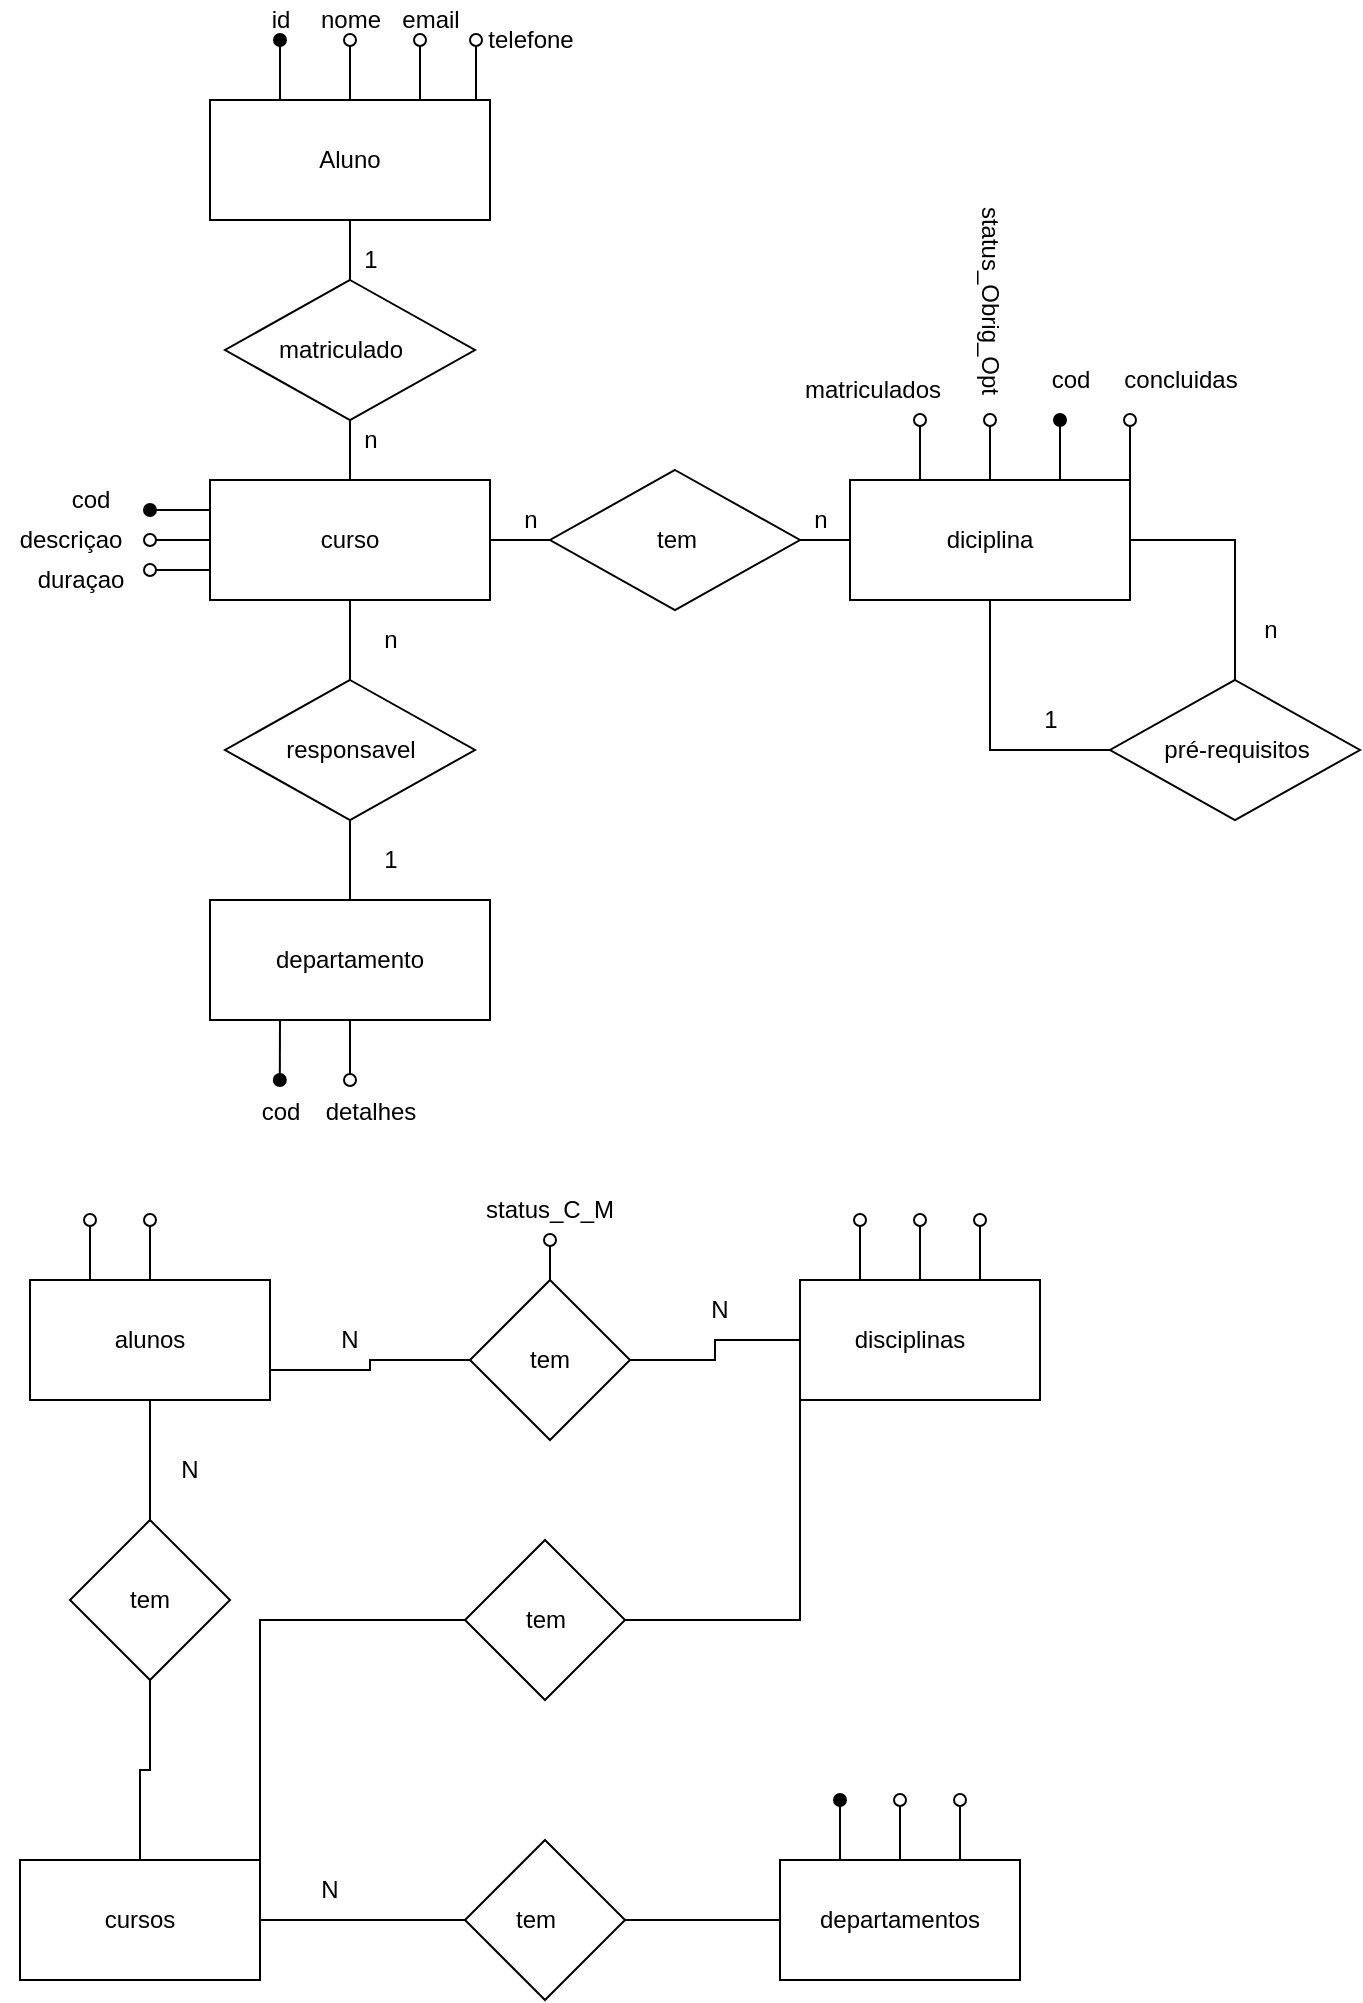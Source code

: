 <mxfile version="17.1.3" type="device"><diagram id="hpFWUNRqMILKc2Pz_h2j" name="Page-1"><mxGraphModel dx="189" dy="1716" grid="1" gridSize="10" guides="1" tooltips="1" connect="1" arrows="1" fold="1" page="1" pageScale="1" pageWidth="827" pageHeight="1169" math="0" shadow="0"><root><mxCell id="0"/><mxCell id="1" parent="0"/><mxCell id="ThWsHS9VLcxhRLuHusqZ-11" style="edgeStyle=orthogonalEdgeStyle;rounded=0;orthogonalLoop=1;jettySize=auto;html=1;exitX=0.75;exitY=0;exitDx=0;exitDy=0;endArrow=oval;endFill=0;" parent="1" source="hlH939pYgTSWvBfCngZU-1" edge="1"><mxGeometry relative="1" as="geometry"><mxPoint x="1055" y="-1130" as="targetPoint"/></mxGeometry></mxCell><mxCell id="ThWsHS9VLcxhRLuHusqZ-12" style="edgeStyle=orthogonalEdgeStyle;rounded=0;orthogonalLoop=1;jettySize=auto;html=1;exitX=0.25;exitY=0;exitDx=0;exitDy=0;endArrow=oval;endFill=1;" parent="1" source="hlH939pYgTSWvBfCngZU-1" edge="1"><mxGeometry relative="1" as="geometry"><mxPoint x="985" y="-1130" as="targetPoint"/></mxGeometry></mxCell><mxCell id="ThWsHS9VLcxhRLuHusqZ-55" style="edgeStyle=orthogonalEdgeStyle;rounded=0;orthogonalLoop=1;jettySize=auto;html=1;exitX=1;exitY=0;exitDx=0;exitDy=0;endArrow=oval;endFill=0;" parent="1" source="hlH939pYgTSWvBfCngZU-1" edge="1"><mxGeometry relative="1" as="geometry"><mxPoint x="1083" y="-1130" as="targetPoint"/></mxGeometry></mxCell><mxCell id="hlH939pYgTSWvBfCngZU-1" value="" style="rounded=0;whiteSpace=wrap;html=1;" parent="1" vertex="1"><mxGeometry x="950" y="-1100" width="140" height="60" as="geometry"/></mxCell><mxCell id="ThWsHS9VLcxhRLuHusqZ-25" style="edgeStyle=orthogonalEdgeStyle;rounded=0;orthogonalLoop=1;jettySize=auto;html=1;exitX=1;exitY=0.5;exitDx=0;exitDy=0;entryX=0;entryY=0.5;entryDx=0;entryDy=0;endArrow=none;endFill=0;" parent="1" source="ThWsHS9VLcxhRLuHusqZ-1" target="ThWsHS9VLcxhRLuHusqZ-20" edge="1"><mxGeometry relative="1" as="geometry"/></mxCell><mxCell id="ThWsHS9VLcxhRLuHusqZ-57" style="edgeStyle=orthogonalEdgeStyle;rounded=0;orthogonalLoop=1;jettySize=auto;html=1;exitX=0;exitY=0.25;exitDx=0;exitDy=0;endArrow=oval;endFill=1;" parent="1" source="ThWsHS9VLcxhRLuHusqZ-1" edge="1"><mxGeometry relative="1" as="geometry"><mxPoint x="920" y="-895" as="targetPoint"/></mxGeometry></mxCell><mxCell id="ThWsHS9VLcxhRLuHusqZ-58" style="edgeStyle=orthogonalEdgeStyle;rounded=0;orthogonalLoop=1;jettySize=auto;html=1;exitX=0;exitY=0.5;exitDx=0;exitDy=0;endArrow=oval;endFill=0;" parent="1" source="ThWsHS9VLcxhRLuHusqZ-1" edge="1"><mxGeometry relative="1" as="geometry"><mxPoint x="920" y="-880" as="targetPoint"/></mxGeometry></mxCell><mxCell id="ThWsHS9VLcxhRLuHusqZ-59" style="edgeStyle=orthogonalEdgeStyle;rounded=0;orthogonalLoop=1;jettySize=auto;html=1;exitX=0;exitY=0.75;exitDx=0;exitDy=0;endArrow=oval;endFill=0;" parent="1" source="ThWsHS9VLcxhRLuHusqZ-1" edge="1"><mxGeometry relative="1" as="geometry"><mxPoint x="920" y="-865" as="targetPoint"/></mxGeometry></mxCell><mxCell id="ThWsHS9VLcxhRLuHusqZ-1" value="" style="rounded=0;whiteSpace=wrap;html=1;" parent="1" vertex="1"><mxGeometry x="950" y="-910" width="140" height="60" as="geometry"/></mxCell><mxCell id="ThWsHS9VLcxhRLuHusqZ-14" style="edgeStyle=orthogonalEdgeStyle;rounded=0;orthogonalLoop=1;jettySize=auto;html=1;exitX=0.25;exitY=1;exitDx=0;exitDy=0;endArrow=oval;endFill=1;" parent="1" source="ThWsHS9VLcxhRLuHusqZ-2" edge="1"><mxGeometry relative="1" as="geometry"><mxPoint x="984.905" y="-610" as="targetPoint"/></mxGeometry></mxCell><mxCell id="ThWsHS9VLcxhRLuHusqZ-28" style="edgeStyle=orthogonalEdgeStyle;rounded=0;orthogonalLoop=1;jettySize=auto;html=1;exitX=0.5;exitY=0;exitDx=0;exitDy=0;entryX=0.5;entryY=1;entryDx=0;entryDy=0;endArrow=none;endFill=0;" parent="1" source="ThWsHS9VLcxhRLuHusqZ-2" target="ThWsHS9VLcxhRLuHusqZ-21" edge="1"><mxGeometry relative="1" as="geometry"/></mxCell><mxCell id="ThWsHS9VLcxhRLuHusqZ-40" style="edgeStyle=orthogonalEdgeStyle;rounded=0;orthogonalLoop=1;jettySize=auto;html=1;exitX=0.5;exitY=1;exitDx=0;exitDy=0;endArrow=oval;endFill=0;" parent="1" source="ThWsHS9VLcxhRLuHusqZ-2" edge="1"><mxGeometry relative="1" as="geometry"><mxPoint x="1020" y="-610" as="targetPoint"/></mxGeometry></mxCell><mxCell id="ThWsHS9VLcxhRLuHusqZ-2" value="" style="rounded=0;whiteSpace=wrap;html=1;" parent="1" vertex="1"><mxGeometry x="950" y="-700" width="140" height="60" as="geometry"/></mxCell><mxCell id="ThWsHS9VLcxhRLuHusqZ-38" style="edgeStyle=orthogonalEdgeStyle;rounded=0;orthogonalLoop=1;jettySize=auto;html=1;exitX=0.5;exitY=1;exitDx=0;exitDy=0;entryX=0;entryY=0.5;entryDx=0;entryDy=0;endArrow=none;endFill=0;" parent="1" source="ThWsHS9VLcxhRLuHusqZ-3" target="ThWsHS9VLcxhRLuHusqZ-36" edge="1"><mxGeometry relative="1" as="geometry"/></mxCell><mxCell id="ThWsHS9VLcxhRLuHusqZ-43" style="edgeStyle=orthogonalEdgeStyle;rounded=0;orthogonalLoop=1;jettySize=auto;html=1;exitX=0.25;exitY=0;exitDx=0;exitDy=0;endArrow=oval;endFill=0;" parent="1" source="ThWsHS9VLcxhRLuHusqZ-3" edge="1"><mxGeometry relative="1" as="geometry"><mxPoint x="1305" y="-940" as="targetPoint"/></mxGeometry></mxCell><mxCell id="ThWsHS9VLcxhRLuHusqZ-61" style="edgeStyle=orthogonalEdgeStyle;rounded=0;orthogonalLoop=1;jettySize=auto;html=1;exitX=0.75;exitY=0;exitDx=0;exitDy=0;endArrow=oval;endFill=1;" parent="1" source="ThWsHS9VLcxhRLuHusqZ-3" edge="1"><mxGeometry relative="1" as="geometry"><mxPoint x="1375" y="-940" as="targetPoint"/></mxGeometry></mxCell><mxCell id="ThWsHS9VLcxhRLuHusqZ-66" style="edgeStyle=orthogonalEdgeStyle;rounded=0;orthogonalLoop=1;jettySize=auto;html=1;exitX=1;exitY=0;exitDx=0;exitDy=0;endArrow=oval;endFill=0;" parent="1" source="ThWsHS9VLcxhRLuHusqZ-3" edge="1"><mxGeometry relative="1" as="geometry"><mxPoint x="1410" y="-940" as="targetPoint"/></mxGeometry></mxCell><mxCell id="ThWsHS9VLcxhRLuHusqZ-3" value="" style="rounded=0;whiteSpace=wrap;html=1;" parent="1" vertex="1"><mxGeometry x="1270" y="-910" width="140" height="60" as="geometry"/></mxCell><mxCell id="ThWsHS9VLcxhRLuHusqZ-4" value="Aluno" style="text;html=1;strokeColor=none;fillColor=none;align=center;verticalAlign=middle;whiteSpace=wrap;rounded=0;" parent="1" vertex="1"><mxGeometry x="990" y="-1085" width="60" height="30" as="geometry"/></mxCell><mxCell id="ThWsHS9VLcxhRLuHusqZ-5" value="curso" style="text;html=1;strokeColor=none;fillColor=none;align=center;verticalAlign=middle;whiteSpace=wrap;rounded=0;" parent="1" vertex="1"><mxGeometry x="990" y="-895" width="60" height="30" as="geometry"/></mxCell><mxCell id="ThWsHS9VLcxhRLuHusqZ-6" value="diciplina" style="text;html=1;strokeColor=none;fillColor=none;align=center;verticalAlign=middle;whiteSpace=wrap;rounded=0;" parent="1" vertex="1"><mxGeometry x="1310" y="-895" width="60" height="30" as="geometry"/></mxCell><mxCell id="ThWsHS9VLcxhRLuHusqZ-7" value="departamento" style="text;html=1;strokeColor=none;fillColor=none;align=center;verticalAlign=middle;whiteSpace=wrap;rounded=0;" parent="1" vertex="1"><mxGeometry x="990" y="-685" width="60" height="30" as="geometry"/></mxCell><mxCell id="ThWsHS9VLcxhRLuHusqZ-13" style="edgeStyle=orthogonalEdgeStyle;rounded=0;orthogonalLoop=1;jettySize=auto;html=1;endArrow=oval;endFill=0;" parent="1" source="hlH939pYgTSWvBfCngZU-1" edge="1"><mxGeometry relative="1" as="geometry"><mxPoint x="1020" y="-1130" as="targetPoint"/><mxPoint x="1065" y="-1090" as="sourcePoint"/><Array as="points"/></mxGeometry></mxCell><mxCell id="ThWsHS9VLcxhRLuHusqZ-16" value="cod" style="text;html=1;align=center;verticalAlign=middle;resizable=0;points=[];autosize=1;strokeColor=none;fillColor=none;" parent="1" vertex="1"><mxGeometry x="970" y="-604" width="30" height="20" as="geometry"/></mxCell><mxCell id="ThWsHS9VLcxhRLuHusqZ-17" value="id" style="text;html=1;align=center;verticalAlign=middle;resizable=0;points=[];autosize=1;strokeColor=none;fillColor=none;" parent="1" vertex="1"><mxGeometry x="970" y="-1150" width="30" height="20" as="geometry"/></mxCell><mxCell id="ThWsHS9VLcxhRLuHusqZ-18" value="nome" style="text;html=1;align=center;verticalAlign=middle;resizable=0;points=[];autosize=1;strokeColor=none;fillColor=none;" parent="1" vertex="1"><mxGeometry x="995" y="-1150" width="50" height="20" as="geometry"/></mxCell><mxCell id="ThWsHS9VLcxhRLuHusqZ-23" style="edgeStyle=orthogonalEdgeStyle;rounded=0;orthogonalLoop=1;jettySize=auto;html=1;exitX=0.5;exitY=0;exitDx=0;exitDy=0;entryX=0.5;entryY=1;entryDx=0;entryDy=0;endArrow=none;endFill=0;" parent="1" source="ThWsHS9VLcxhRLuHusqZ-19" target="hlH939pYgTSWvBfCngZU-1" edge="1"><mxGeometry relative="1" as="geometry"/></mxCell><mxCell id="ThWsHS9VLcxhRLuHusqZ-24" style="edgeStyle=orthogonalEdgeStyle;rounded=0;orthogonalLoop=1;jettySize=auto;html=1;exitX=0.5;exitY=1;exitDx=0;exitDy=0;entryX=0.5;entryY=0;entryDx=0;entryDy=0;endArrow=none;endFill=0;" parent="1" source="ThWsHS9VLcxhRLuHusqZ-19" target="ThWsHS9VLcxhRLuHusqZ-1" edge="1"><mxGeometry relative="1" as="geometry"/></mxCell><mxCell id="ThWsHS9VLcxhRLuHusqZ-19" value="" style="rhombus;whiteSpace=wrap;html=1;" parent="1" vertex="1"><mxGeometry x="957.5" y="-1010" width="125" height="70" as="geometry"/></mxCell><mxCell id="ThWsHS9VLcxhRLuHusqZ-26" style="edgeStyle=orthogonalEdgeStyle;rounded=0;orthogonalLoop=1;jettySize=auto;html=1;exitX=1;exitY=0.5;exitDx=0;exitDy=0;entryX=0;entryY=0.5;entryDx=0;entryDy=0;endArrow=none;endFill=0;" parent="1" source="ThWsHS9VLcxhRLuHusqZ-20" target="ThWsHS9VLcxhRLuHusqZ-3" edge="1"><mxGeometry relative="1" as="geometry"/></mxCell><mxCell id="ThWsHS9VLcxhRLuHusqZ-20" value="" style="rhombus;whiteSpace=wrap;html=1;" parent="1" vertex="1"><mxGeometry x="1120" y="-915" width="125" height="70" as="geometry"/></mxCell><mxCell id="ThWsHS9VLcxhRLuHusqZ-27" style="edgeStyle=orthogonalEdgeStyle;rounded=0;orthogonalLoop=1;jettySize=auto;html=1;exitX=0.5;exitY=0;exitDx=0;exitDy=0;entryX=0.5;entryY=1;entryDx=0;entryDy=0;endArrow=none;endFill=0;" parent="1" source="ThWsHS9VLcxhRLuHusqZ-21" target="ThWsHS9VLcxhRLuHusqZ-1" edge="1"><mxGeometry relative="1" as="geometry"/></mxCell><mxCell id="ThWsHS9VLcxhRLuHusqZ-21" value="" style="rhombus;whiteSpace=wrap;html=1;" parent="1" vertex="1"><mxGeometry x="957.5" y="-810" width="125" height="70" as="geometry"/></mxCell><mxCell id="ThWsHS9VLcxhRLuHusqZ-29" style="edgeStyle=orthogonalEdgeStyle;rounded=0;orthogonalLoop=1;jettySize=auto;html=1;exitX=0.5;exitY=0;exitDx=0;exitDy=0;endArrow=oval;endFill=0;" parent="1" source="ThWsHS9VLcxhRLuHusqZ-3" edge="1"><mxGeometry relative="1" as="geometry"><mxPoint x="1340" y="-940" as="targetPoint"/><mxPoint x="1065" y="-1090" as="sourcePoint"/></mxGeometry></mxCell><mxCell id="ThWsHS9VLcxhRLuHusqZ-30" value="status_Obrig_Opt" style="text;html=1;align=center;verticalAlign=middle;resizable=0;points=[];autosize=1;strokeColor=none;fillColor=none;rotation=90;" parent="1" vertex="1"><mxGeometry x="1285" y="-1010" width="110" height="20" as="geometry"/></mxCell><mxCell id="ThWsHS9VLcxhRLuHusqZ-31" value="matriculado" style="text;html=1;align=center;verticalAlign=middle;resizable=0;points=[];autosize=1;strokeColor=none;fillColor=none;" parent="1" vertex="1"><mxGeometry x="975" y="-985" width="80" height="20" as="geometry"/></mxCell><mxCell id="ThWsHS9VLcxhRLuHusqZ-32" value="tem" style="text;html=1;align=center;verticalAlign=middle;resizable=0;points=[];autosize=1;strokeColor=none;fillColor=none;" parent="1" vertex="1"><mxGeometry x="1162.5" y="-890" width="40" height="20" as="geometry"/></mxCell><mxCell id="ThWsHS9VLcxhRLuHusqZ-33" value="responsavel" style="text;html=1;align=center;verticalAlign=middle;resizable=0;points=[];autosize=1;strokeColor=none;fillColor=none;" parent="1" vertex="1"><mxGeometry x="980" y="-785" width="80" height="20" as="geometry"/></mxCell><mxCell id="ThWsHS9VLcxhRLuHusqZ-37" style="edgeStyle=orthogonalEdgeStyle;rounded=0;orthogonalLoop=1;jettySize=auto;html=1;exitX=0.5;exitY=0;exitDx=0;exitDy=0;entryX=1;entryY=0.5;entryDx=0;entryDy=0;endArrow=none;endFill=0;" parent="1" source="ThWsHS9VLcxhRLuHusqZ-36" target="ThWsHS9VLcxhRLuHusqZ-3" edge="1"><mxGeometry relative="1" as="geometry"/></mxCell><mxCell id="ThWsHS9VLcxhRLuHusqZ-36" value="" style="rhombus;whiteSpace=wrap;html=1;" parent="1" vertex="1"><mxGeometry x="1400" y="-810" width="125" height="70" as="geometry"/></mxCell><mxCell id="ThWsHS9VLcxhRLuHusqZ-39" value="pré-requisitos" style="text;html=1;align=center;verticalAlign=middle;resizable=0;points=[];autosize=1;strokeColor=none;fillColor=none;" parent="1" vertex="1"><mxGeometry x="1417.5" y="-785" width="90" height="20" as="geometry"/></mxCell><mxCell id="ThWsHS9VLcxhRLuHusqZ-41" value="1" style="text;html=1;align=center;verticalAlign=middle;resizable=0;points=[];autosize=1;strokeColor=none;fillColor=none;" parent="1" vertex="1"><mxGeometry x="1360" y="-800" width="20" height="20" as="geometry"/></mxCell><mxCell id="ThWsHS9VLcxhRLuHusqZ-42" value="n" style="text;html=1;align=center;verticalAlign=middle;resizable=0;points=[];autosize=1;strokeColor=none;fillColor=none;" parent="1" vertex="1"><mxGeometry x="1470" y="-845" width="20" height="20" as="geometry"/></mxCell><mxCell id="ThWsHS9VLcxhRLuHusqZ-44" value="matriculados" style="text;html=1;align=center;verticalAlign=middle;resizable=0;points=[];autosize=1;strokeColor=none;fillColor=none;" parent="1" vertex="1"><mxGeometry x="1241" y="-965" width="80" height="20" as="geometry"/></mxCell><mxCell id="ThWsHS9VLcxhRLuHusqZ-45" value="n" style="text;html=1;align=center;verticalAlign=middle;resizable=0;points=[];autosize=1;strokeColor=none;fillColor=none;" parent="1" vertex="1"><mxGeometry x="1100" y="-900" width="20" height="20" as="geometry"/></mxCell><mxCell id="ThWsHS9VLcxhRLuHusqZ-46" value="n" style="text;html=1;align=center;verticalAlign=middle;resizable=0;points=[];autosize=1;strokeColor=none;fillColor=none;" parent="1" vertex="1"><mxGeometry x="1245" y="-900" width="20" height="20" as="geometry"/></mxCell><mxCell id="ThWsHS9VLcxhRLuHusqZ-47" value="detalhes" style="text;html=1;align=center;verticalAlign=middle;resizable=0;points=[];autosize=1;strokeColor=none;fillColor=none;" parent="1" vertex="1"><mxGeometry x="1000" y="-604" width="60" height="20" as="geometry"/></mxCell><mxCell id="ThWsHS9VLcxhRLuHusqZ-48" value="n" style="text;html=1;align=center;verticalAlign=middle;resizable=0;points=[];autosize=1;strokeColor=none;fillColor=none;" parent="1" vertex="1"><mxGeometry x="1030" y="-840" width="20" height="20" as="geometry"/></mxCell><mxCell id="ThWsHS9VLcxhRLuHusqZ-49" value="1" style="text;html=1;align=center;verticalAlign=middle;resizable=0;points=[];autosize=1;strokeColor=none;fillColor=none;" parent="1" vertex="1"><mxGeometry x="1030" y="-730" width="20" height="20" as="geometry"/></mxCell><mxCell id="ThWsHS9VLcxhRLuHusqZ-50" value="1" style="text;html=1;align=center;verticalAlign=middle;resizable=0;points=[];autosize=1;strokeColor=none;fillColor=none;" parent="1" vertex="1"><mxGeometry x="1020" y="-1030" width="20" height="20" as="geometry"/></mxCell><mxCell id="ThWsHS9VLcxhRLuHusqZ-51" value="n" style="text;html=1;align=center;verticalAlign=middle;resizable=0;points=[];autosize=1;strokeColor=none;fillColor=none;" parent="1" vertex="1"><mxGeometry x="1020" y="-940" width="20" height="20" as="geometry"/></mxCell><mxCell id="ThWsHS9VLcxhRLuHusqZ-52" value="email" style="text;html=1;align=center;verticalAlign=middle;resizable=0;points=[];autosize=1;strokeColor=none;fillColor=none;" parent="1" vertex="1"><mxGeometry x="1040" y="-1150" width="40" height="20" as="geometry"/></mxCell><mxCell id="ThWsHS9VLcxhRLuHusqZ-56" value="telefone" style="text;html=1;align=center;verticalAlign=middle;resizable=0;points=[];autosize=1;strokeColor=none;fillColor=none;" parent="1" vertex="1"><mxGeometry x="1080" y="-1140" width="60" height="20" as="geometry"/></mxCell><mxCell id="ThWsHS9VLcxhRLuHusqZ-60" value="cod" style="text;html=1;align=center;verticalAlign=middle;resizable=0;points=[];autosize=1;strokeColor=none;fillColor=none;" parent="1" vertex="1"><mxGeometry x="875" y="-910" width="30" height="20" as="geometry"/></mxCell><mxCell id="ThWsHS9VLcxhRLuHusqZ-62" value="cod" style="text;html=1;align=center;verticalAlign=middle;resizable=0;points=[];autosize=1;strokeColor=none;fillColor=none;" parent="1" vertex="1"><mxGeometry x="1365" y="-970" width="30" height="20" as="geometry"/></mxCell><mxCell id="ThWsHS9VLcxhRLuHusqZ-63" value="descriçao" style="text;html=1;align=center;verticalAlign=middle;resizable=0;points=[];autosize=1;strokeColor=none;fillColor=none;" parent="1" vertex="1"><mxGeometry x="845" y="-890" width="70" height="20" as="geometry"/></mxCell><mxCell id="ThWsHS9VLcxhRLuHusqZ-64" value="duraçao" style="text;html=1;align=center;verticalAlign=middle;resizable=0;points=[];autosize=1;strokeColor=none;fillColor=none;" parent="1" vertex="1"><mxGeometry x="855" y="-870" width="60" height="20" as="geometry"/></mxCell><mxCell id="ThWsHS9VLcxhRLuHusqZ-67" value="concluidas" style="text;html=1;align=center;verticalAlign=middle;resizable=0;points=[];autosize=1;strokeColor=none;fillColor=none;" parent="1" vertex="1"><mxGeometry x="1400" y="-970" width="70" height="20" as="geometry"/></mxCell><mxCell id="Y91TV0MABfQ9as2cL7HY-4" style="edgeStyle=orthogonalEdgeStyle;rounded=0;orthogonalLoop=1;jettySize=auto;html=1;exitX=1;exitY=0.75;exitDx=0;exitDy=0;entryX=0;entryY=0.5;entryDx=0;entryDy=0;endArrow=none;endFill=0;" edge="1" parent="1" source="Y91TV0MABfQ9as2cL7HY-1" target="Y91TV0MABfQ9as2cL7HY-3"><mxGeometry relative="1" as="geometry"/></mxCell><mxCell id="Y91TV0MABfQ9as2cL7HY-32" style="edgeStyle=orthogonalEdgeStyle;rounded=0;orthogonalLoop=1;jettySize=auto;html=1;exitX=0.25;exitY=0;exitDx=0;exitDy=0;endArrow=oval;endFill=0;" edge="1" parent="1" source="Y91TV0MABfQ9as2cL7HY-1"><mxGeometry relative="1" as="geometry"><mxPoint x="890" y="-540" as="targetPoint"/></mxGeometry></mxCell><mxCell id="Y91TV0MABfQ9as2cL7HY-33" style="edgeStyle=orthogonalEdgeStyle;rounded=0;orthogonalLoop=1;jettySize=auto;html=1;exitX=0.5;exitY=0;exitDx=0;exitDy=0;endArrow=oval;endFill=0;" edge="1" parent="1" source="Y91TV0MABfQ9as2cL7HY-1"><mxGeometry relative="1" as="geometry"><mxPoint x="920" y="-540" as="targetPoint"/></mxGeometry></mxCell><mxCell id="Y91TV0MABfQ9as2cL7HY-1" value="" style="rounded=0;whiteSpace=wrap;html=1;" vertex="1" parent="1"><mxGeometry x="860" y="-510" width="120" height="60" as="geometry"/></mxCell><mxCell id="Y91TV0MABfQ9as2cL7HY-29" style="edgeStyle=orthogonalEdgeStyle;rounded=0;orthogonalLoop=1;jettySize=auto;html=1;exitX=0.25;exitY=0;exitDx=0;exitDy=0;endArrow=oval;endFill=0;" edge="1" parent="1" source="Y91TV0MABfQ9as2cL7HY-2"><mxGeometry relative="1" as="geometry"><mxPoint x="1275" y="-540" as="targetPoint"/></mxGeometry></mxCell><mxCell id="Y91TV0MABfQ9as2cL7HY-30" style="edgeStyle=orthogonalEdgeStyle;rounded=0;orthogonalLoop=1;jettySize=auto;html=1;exitX=0.5;exitY=0;exitDx=0;exitDy=0;endArrow=oval;endFill=0;" edge="1" parent="1" source="Y91TV0MABfQ9as2cL7HY-2"><mxGeometry relative="1" as="geometry"><mxPoint x="1305" y="-540" as="targetPoint"/></mxGeometry></mxCell><mxCell id="Y91TV0MABfQ9as2cL7HY-31" style="edgeStyle=orthogonalEdgeStyle;rounded=0;orthogonalLoop=1;jettySize=auto;html=1;exitX=0.75;exitY=0;exitDx=0;exitDy=0;endArrow=oval;endFill=0;" edge="1" parent="1" source="Y91TV0MABfQ9as2cL7HY-2"><mxGeometry relative="1" as="geometry"><mxPoint x="1335" y="-540" as="targetPoint"/></mxGeometry></mxCell><mxCell id="Y91TV0MABfQ9as2cL7HY-2" value="" style="rounded=0;whiteSpace=wrap;html=1;" vertex="1" parent="1"><mxGeometry x="1245" y="-510" width="120" height="60" as="geometry"/></mxCell><mxCell id="Y91TV0MABfQ9as2cL7HY-5" style="edgeStyle=orthogonalEdgeStyle;rounded=0;orthogonalLoop=1;jettySize=auto;html=1;exitX=1;exitY=0.5;exitDx=0;exitDy=0;entryX=0;entryY=0.5;entryDx=0;entryDy=0;endArrow=none;endFill=0;" edge="1" parent="1" source="Y91TV0MABfQ9as2cL7HY-3" target="Y91TV0MABfQ9as2cL7HY-2"><mxGeometry relative="1" as="geometry"/></mxCell><mxCell id="Y91TV0MABfQ9as2cL7HY-13" style="edgeStyle=orthogonalEdgeStyle;rounded=0;orthogonalLoop=1;jettySize=auto;html=1;exitX=0.5;exitY=0;exitDx=0;exitDy=0;endArrow=oval;endFill=0;" edge="1" parent="1" source="Y91TV0MABfQ9as2cL7HY-3"><mxGeometry relative="1" as="geometry"><mxPoint x="1120" y="-530" as="targetPoint"/></mxGeometry></mxCell><mxCell id="Y91TV0MABfQ9as2cL7HY-3" value="" style="rhombus;whiteSpace=wrap;html=1;" vertex="1" parent="1"><mxGeometry x="1080" y="-510" width="80" height="80" as="geometry"/></mxCell><mxCell id="Y91TV0MABfQ9as2cL7HY-6" value="alunos" style="text;html=1;strokeColor=none;fillColor=none;align=center;verticalAlign=middle;whiteSpace=wrap;rounded=0;" vertex="1" parent="1"><mxGeometry x="890" y="-495" width="60" height="30" as="geometry"/></mxCell><mxCell id="Y91TV0MABfQ9as2cL7HY-7" value="disciplinas" style="text;html=1;strokeColor=none;fillColor=none;align=center;verticalAlign=middle;whiteSpace=wrap;rounded=0;" vertex="1" parent="1"><mxGeometry x="1270" y="-495" width="60" height="30" as="geometry"/></mxCell><mxCell id="Y91TV0MABfQ9as2cL7HY-17" style="edgeStyle=orthogonalEdgeStyle;rounded=0;orthogonalLoop=1;jettySize=auto;html=1;exitX=0.5;exitY=0;exitDx=0;exitDy=0;entryX=0.5;entryY=1;entryDx=0;entryDy=0;endArrow=none;endFill=0;" edge="1" parent="1" source="Y91TV0MABfQ9as2cL7HY-8" target="Y91TV0MABfQ9as2cL7HY-1"><mxGeometry relative="1" as="geometry"/></mxCell><mxCell id="Y91TV0MABfQ9as2cL7HY-8" value="" style="rhombus;whiteSpace=wrap;html=1;" vertex="1" parent="1"><mxGeometry x="880" y="-390" width="80" height="80" as="geometry"/></mxCell><mxCell id="Y91TV0MABfQ9as2cL7HY-12" value="tem" style="text;html=1;strokeColor=none;fillColor=none;align=center;verticalAlign=middle;whiteSpace=wrap;rounded=0;" vertex="1" parent="1"><mxGeometry x="1090" y="-485" width="60" height="30" as="geometry"/></mxCell><mxCell id="Y91TV0MABfQ9as2cL7HY-14" value="status_C_M" style="text;html=1;strokeColor=none;fillColor=none;align=center;verticalAlign=middle;whiteSpace=wrap;rounded=0;" vertex="1" parent="1"><mxGeometry x="1090" y="-560" width="60" height="30" as="geometry"/></mxCell><mxCell id="Y91TV0MABfQ9as2cL7HY-18" style="edgeStyle=orthogonalEdgeStyle;rounded=0;orthogonalLoop=1;jettySize=auto;html=1;exitX=0.5;exitY=0;exitDx=0;exitDy=0;entryX=0.5;entryY=1;entryDx=0;entryDy=0;endArrow=none;endFill=0;" edge="1" parent="1" source="Y91TV0MABfQ9as2cL7HY-16" target="Y91TV0MABfQ9as2cL7HY-8"><mxGeometry relative="1" as="geometry"><mxPoint x="915" y="-260" as="targetPoint"/></mxGeometry></mxCell><mxCell id="Y91TV0MABfQ9as2cL7HY-36" style="edgeStyle=orthogonalEdgeStyle;rounded=0;orthogonalLoop=1;jettySize=auto;html=1;exitX=1;exitY=0;exitDx=0;exitDy=0;entryX=0;entryY=0.5;entryDx=0;entryDy=0;endArrow=none;endFill=0;" edge="1" parent="1" source="Y91TV0MABfQ9as2cL7HY-16" target="Y91TV0MABfQ9as2cL7HY-35"><mxGeometry relative="1" as="geometry"/></mxCell><mxCell id="Y91TV0MABfQ9as2cL7HY-16" value="" style="rounded=0;whiteSpace=wrap;html=1;" vertex="1" parent="1"><mxGeometry x="855" y="-220" width="120" height="60" as="geometry"/></mxCell><mxCell id="Y91TV0MABfQ9as2cL7HY-26" style="edgeStyle=orthogonalEdgeStyle;rounded=0;orthogonalLoop=1;jettySize=auto;html=1;exitX=0.25;exitY=0;exitDx=0;exitDy=0;endArrow=oval;endFill=1;" edge="1" parent="1" source="Y91TV0MABfQ9as2cL7HY-19"><mxGeometry relative="1" as="geometry"><mxPoint x="1265" y="-250" as="targetPoint"/></mxGeometry></mxCell><mxCell id="Y91TV0MABfQ9as2cL7HY-27" style="edgeStyle=orthogonalEdgeStyle;rounded=0;orthogonalLoop=1;jettySize=auto;html=1;exitX=0.5;exitY=0;exitDx=0;exitDy=0;endArrow=oval;endFill=0;" edge="1" parent="1" source="Y91TV0MABfQ9as2cL7HY-19"><mxGeometry relative="1" as="geometry"><mxPoint x="1295" y="-250" as="targetPoint"/></mxGeometry></mxCell><mxCell id="Y91TV0MABfQ9as2cL7HY-28" style="edgeStyle=orthogonalEdgeStyle;rounded=0;orthogonalLoop=1;jettySize=auto;html=1;exitX=0.75;exitY=0;exitDx=0;exitDy=0;endArrow=oval;endFill=0;" edge="1" parent="1" source="Y91TV0MABfQ9as2cL7HY-19"><mxGeometry relative="1" as="geometry"><mxPoint x="1325" y="-250" as="targetPoint"/></mxGeometry></mxCell><mxCell id="Y91TV0MABfQ9as2cL7HY-19" value="" style="rounded=0;whiteSpace=wrap;html=1;" vertex="1" parent="1"><mxGeometry x="1235" y="-220" width="120" height="60" as="geometry"/></mxCell><mxCell id="Y91TV0MABfQ9as2cL7HY-20" value="departamentos&lt;br&gt;" style="text;html=1;strokeColor=none;fillColor=none;align=center;verticalAlign=middle;whiteSpace=wrap;rounded=0;" vertex="1" parent="1"><mxGeometry x="1265" y="-205" width="60" height="30" as="geometry"/></mxCell><mxCell id="Y91TV0MABfQ9as2cL7HY-21" value="cursos" style="text;html=1;strokeColor=none;fillColor=none;align=center;verticalAlign=middle;whiteSpace=wrap;rounded=0;" vertex="1" parent="1"><mxGeometry x="885" y="-205" width="60" height="30" as="geometry"/></mxCell><mxCell id="Y91TV0MABfQ9as2cL7HY-22" value="tem&lt;br&gt;" style="text;html=1;strokeColor=none;fillColor=none;align=center;verticalAlign=middle;whiteSpace=wrap;rounded=0;" vertex="1" parent="1"><mxGeometry x="890" y="-365" width="60" height="30" as="geometry"/></mxCell><mxCell id="Y91TV0MABfQ9as2cL7HY-24" style="edgeStyle=orthogonalEdgeStyle;rounded=0;orthogonalLoop=1;jettySize=auto;html=1;exitX=0;exitY=0.5;exitDx=0;exitDy=0;entryX=1;entryY=0.5;entryDx=0;entryDy=0;endArrow=none;endFill=0;" edge="1" parent="1" source="Y91TV0MABfQ9as2cL7HY-23" target="Y91TV0MABfQ9as2cL7HY-16"><mxGeometry relative="1" as="geometry"/></mxCell><mxCell id="Y91TV0MABfQ9as2cL7HY-25" style="edgeStyle=orthogonalEdgeStyle;rounded=0;orthogonalLoop=1;jettySize=auto;html=1;exitX=1;exitY=0.5;exitDx=0;exitDy=0;entryX=0;entryY=0.5;entryDx=0;entryDy=0;endArrow=none;endFill=0;" edge="1" parent="1" source="Y91TV0MABfQ9as2cL7HY-23" target="Y91TV0MABfQ9as2cL7HY-19"><mxGeometry relative="1" as="geometry"/></mxCell><mxCell id="Y91TV0MABfQ9as2cL7HY-23" value="" style="rhombus;whiteSpace=wrap;html=1;" vertex="1" parent="1"><mxGeometry x="1077.5" y="-230" width="80" height="80" as="geometry"/></mxCell><mxCell id="Y91TV0MABfQ9as2cL7HY-37" style="edgeStyle=orthogonalEdgeStyle;rounded=0;orthogonalLoop=1;jettySize=auto;html=1;exitX=1;exitY=0.5;exitDx=0;exitDy=0;entryX=0;entryY=1;entryDx=0;entryDy=0;endArrow=none;endFill=0;" edge="1" parent="1" source="Y91TV0MABfQ9as2cL7HY-35" target="Y91TV0MABfQ9as2cL7HY-2"><mxGeometry relative="1" as="geometry"/></mxCell><mxCell id="Y91TV0MABfQ9as2cL7HY-35" value="" style="rhombus;whiteSpace=wrap;html=1;" vertex="1" parent="1"><mxGeometry x="1077.5" y="-380" width="80" height="80" as="geometry"/></mxCell><mxCell id="Y91TV0MABfQ9as2cL7HY-38" value="N" style="text;html=1;strokeColor=none;fillColor=none;align=center;verticalAlign=middle;whiteSpace=wrap;rounded=0;" vertex="1" parent="1"><mxGeometry x="910" y="-430" width="60" height="30" as="geometry"/></mxCell><mxCell id="Y91TV0MABfQ9as2cL7HY-39" value="N" style="text;html=1;strokeColor=none;fillColor=none;align=center;verticalAlign=middle;whiteSpace=wrap;rounded=0;" vertex="1" parent="1"><mxGeometry x="990" y="-495" width="60" height="30" as="geometry"/></mxCell><mxCell id="Y91TV0MABfQ9as2cL7HY-40" value="N" style="text;html=1;strokeColor=none;fillColor=none;align=center;verticalAlign=middle;whiteSpace=wrap;rounded=0;" vertex="1" parent="1"><mxGeometry x="1175" y="-510" width="60" height="30" as="geometry"/></mxCell><mxCell id="Y91TV0MABfQ9as2cL7HY-41" value="N" style="text;html=1;strokeColor=none;fillColor=none;align=center;verticalAlign=middle;whiteSpace=wrap;rounded=0;" vertex="1" parent="1"><mxGeometry x="980" y="-220" width="60" height="30" as="geometry"/></mxCell><mxCell id="Y91TV0MABfQ9as2cL7HY-42" value="tem" style="text;html=1;strokeColor=none;fillColor=none;align=center;verticalAlign=middle;whiteSpace=wrap;rounded=0;" vertex="1" parent="1"><mxGeometry x="1087.5" y="-355" width="60" height="30" as="geometry"/></mxCell><mxCell id="Y91TV0MABfQ9as2cL7HY-43" value="tem" style="text;html=1;strokeColor=none;fillColor=none;align=center;verticalAlign=middle;whiteSpace=wrap;rounded=0;" vertex="1" parent="1"><mxGeometry x="1082.5" y="-205" width="60" height="30" as="geometry"/></mxCell></root></mxGraphModel></diagram></mxfile>